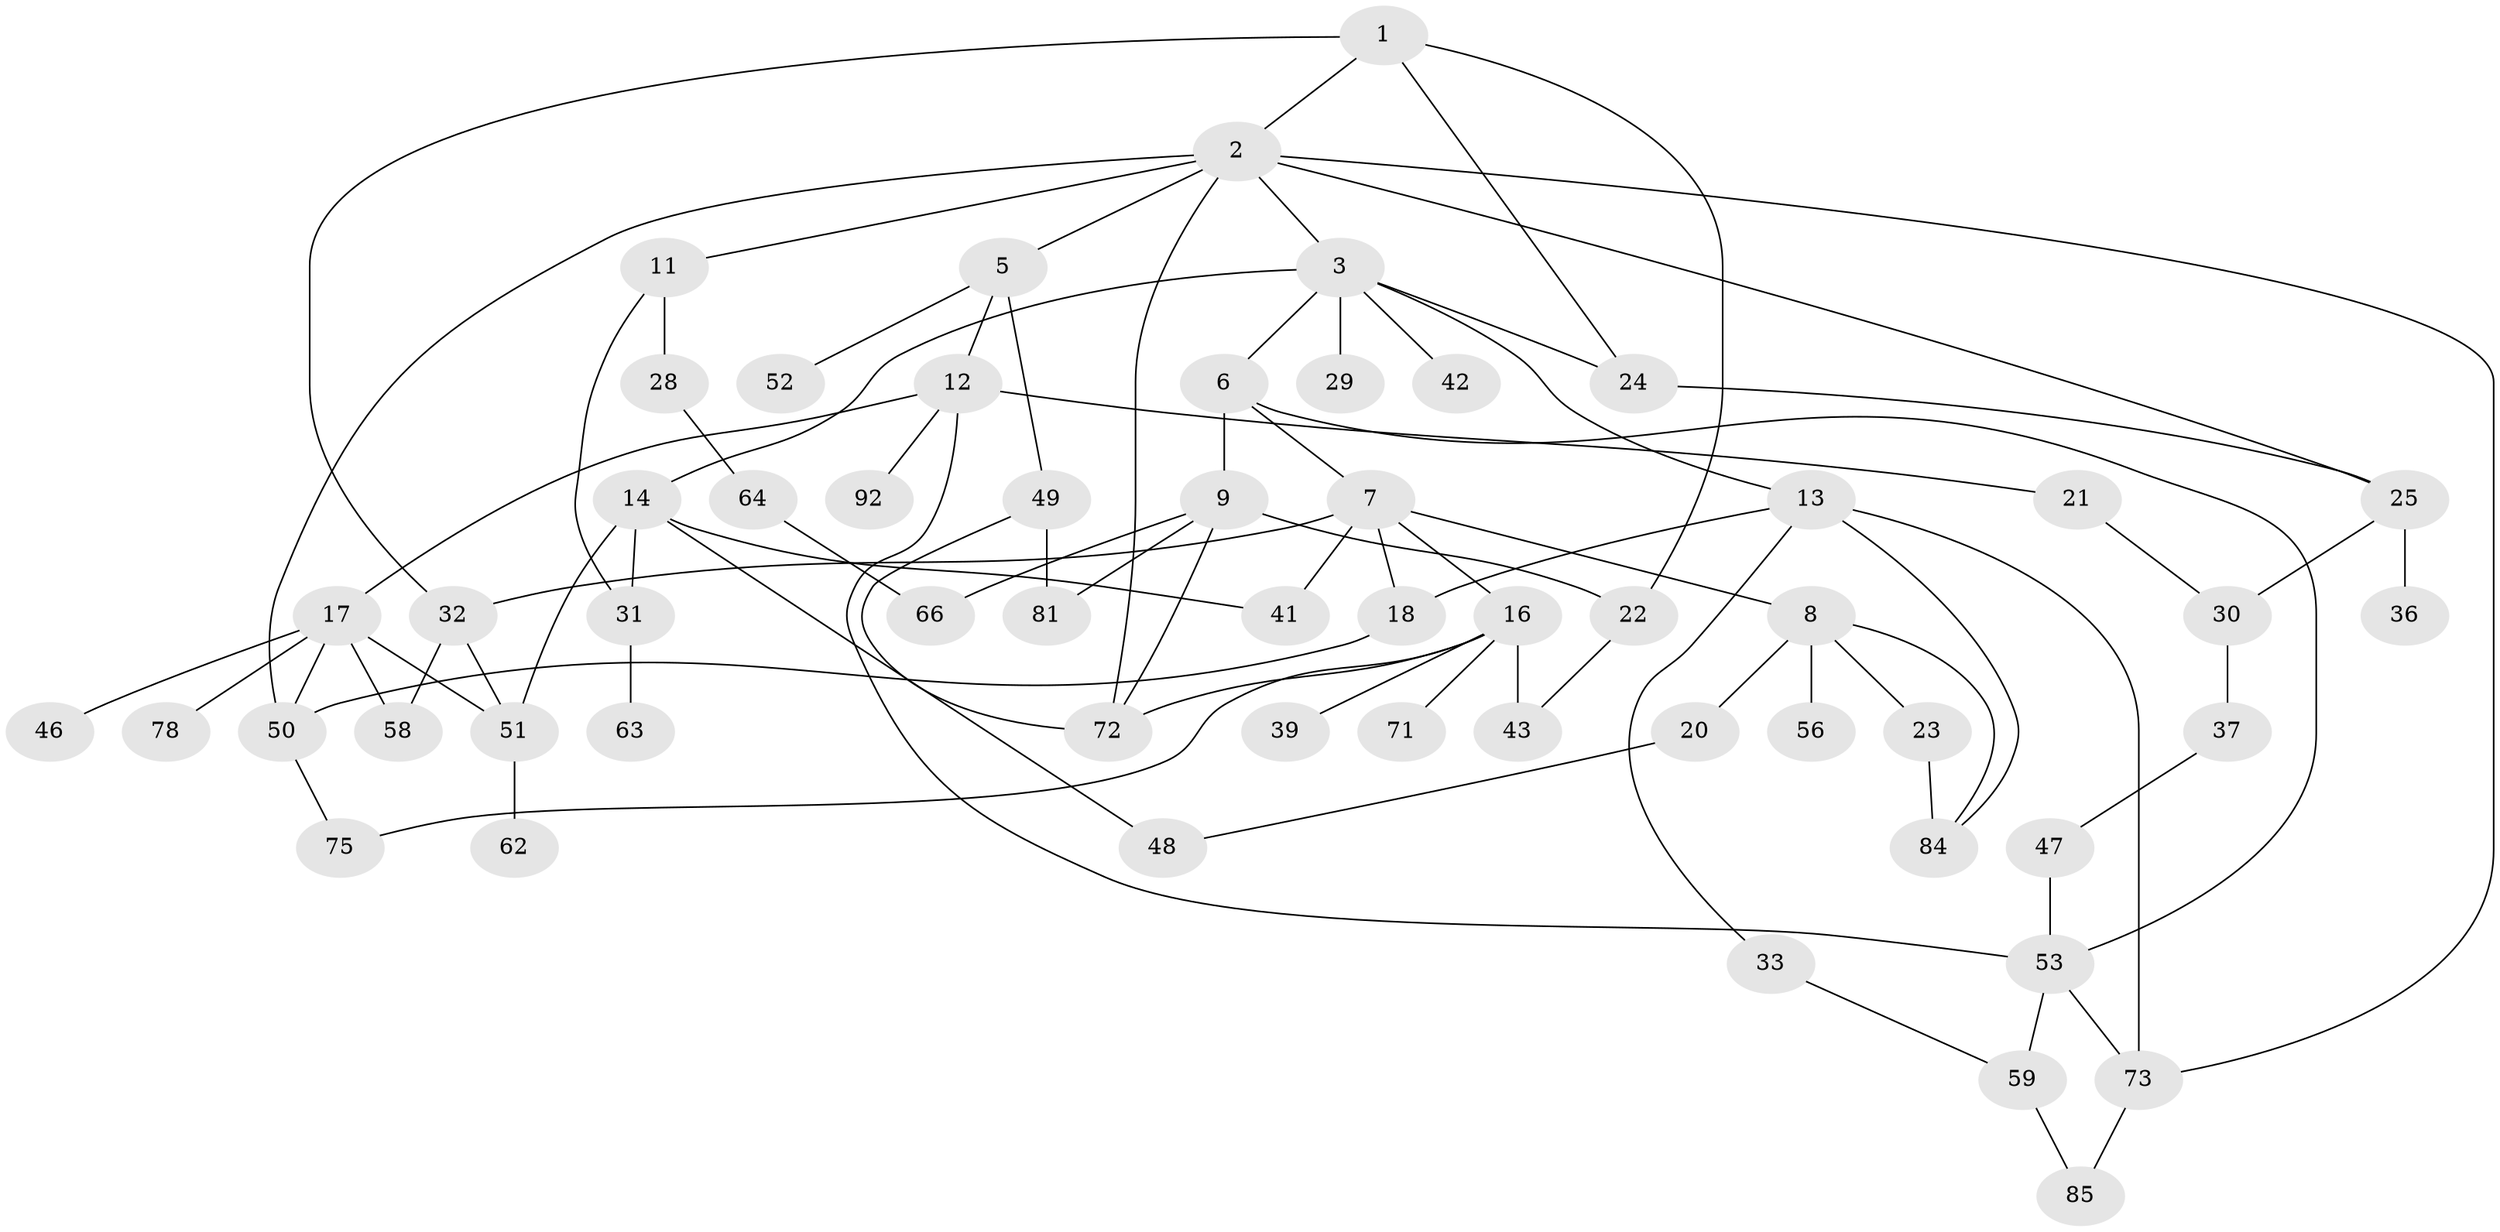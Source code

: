 // original degree distribution, {4: 0.07526881720430108, 8: 0.010752688172043012, 6: 0.03225806451612903, 3: 0.25806451612903225, 5: 0.06451612903225806, 1: 0.17204301075268819, 2: 0.3870967741935484}
// Generated by graph-tools (version 1.1) at 2025/41/03/06/25 10:41:31]
// undirected, 57 vertices, 85 edges
graph export_dot {
graph [start="1"]
  node [color=gray90,style=filled];
  1;
  2 [super="+93"];
  3 [super="+4"];
  5 [super="+60"];
  6 [super="+90"];
  7 [super="+35"];
  8 [super="+27"];
  9 [super="+10"];
  11 [super="+19"];
  12 [super="+88"];
  13 [super="+65"];
  14 [super="+15"];
  16 [super="+34"];
  17 [super="+44"];
  18 [super="+77"];
  20;
  21 [super="+79"];
  22;
  23 [super="+70"];
  24 [super="+74"];
  25 [super="+26"];
  28 [super="+40"];
  29 [super="+54"];
  30;
  31 [super="+45"];
  32 [super="+38"];
  33;
  36;
  37;
  39 [super="+55"];
  41 [super="+76"];
  42;
  43 [super="+68"];
  46 [super="+61"];
  47;
  48 [super="+91"];
  49;
  50 [super="+86"];
  51 [super="+57"];
  52;
  53 [super="+83"];
  56;
  58 [super="+69"];
  59 [super="+67"];
  62;
  63;
  64 [super="+82"];
  66;
  71;
  72 [super="+87"];
  73 [super="+80"];
  75;
  78;
  81 [super="+89"];
  84;
  85;
  92;
  1 -- 2;
  1 -- 32;
  1 -- 22;
  1 -- 24;
  2 -- 3;
  2 -- 5;
  2 -- 11;
  2 -- 73;
  2 -- 25;
  2 -- 50;
  2 -- 72;
  3 -- 13;
  3 -- 14;
  3 -- 29;
  3 -- 42;
  3 -- 24;
  3 -- 6;
  5 -- 12;
  5 -- 49;
  5 -- 52;
  6 -- 7;
  6 -- 9 [weight=2];
  6 -- 53;
  7 -- 8;
  7 -- 16;
  7 -- 41;
  7 -- 18;
  7 -- 32;
  8 -- 20;
  8 -- 23;
  8 -- 56;
  8 -- 84;
  9 -- 22;
  9 -- 81;
  9 -- 72;
  9 -- 66;
  11 -- 28;
  11 -- 31;
  12 -- 17;
  12 -- 21;
  12 -- 53;
  12 -- 92;
  13 -- 18;
  13 -- 33;
  13 -- 84;
  13 -- 73;
  14 -- 31;
  14 -- 51;
  14 -- 41;
  14 -- 48;
  16 -- 43;
  16 -- 71;
  16 -- 75;
  16 -- 39;
  16 -- 72;
  17 -- 50;
  17 -- 78;
  17 -- 46;
  17 -- 58;
  17 -- 51;
  18 -- 50;
  20 -- 48;
  21 -- 30;
  22 -- 43;
  23 -- 84;
  24 -- 25;
  25 -- 30;
  25 -- 36;
  28 -- 64;
  30 -- 37;
  31 -- 63;
  32 -- 58;
  32 -- 51;
  33 -- 59;
  37 -- 47;
  47 -- 53;
  49 -- 72;
  49 -- 81;
  50 -- 75;
  51 -- 62;
  53 -- 59;
  53 -- 73;
  59 -- 85;
  64 -- 66;
  73 -- 85;
}
